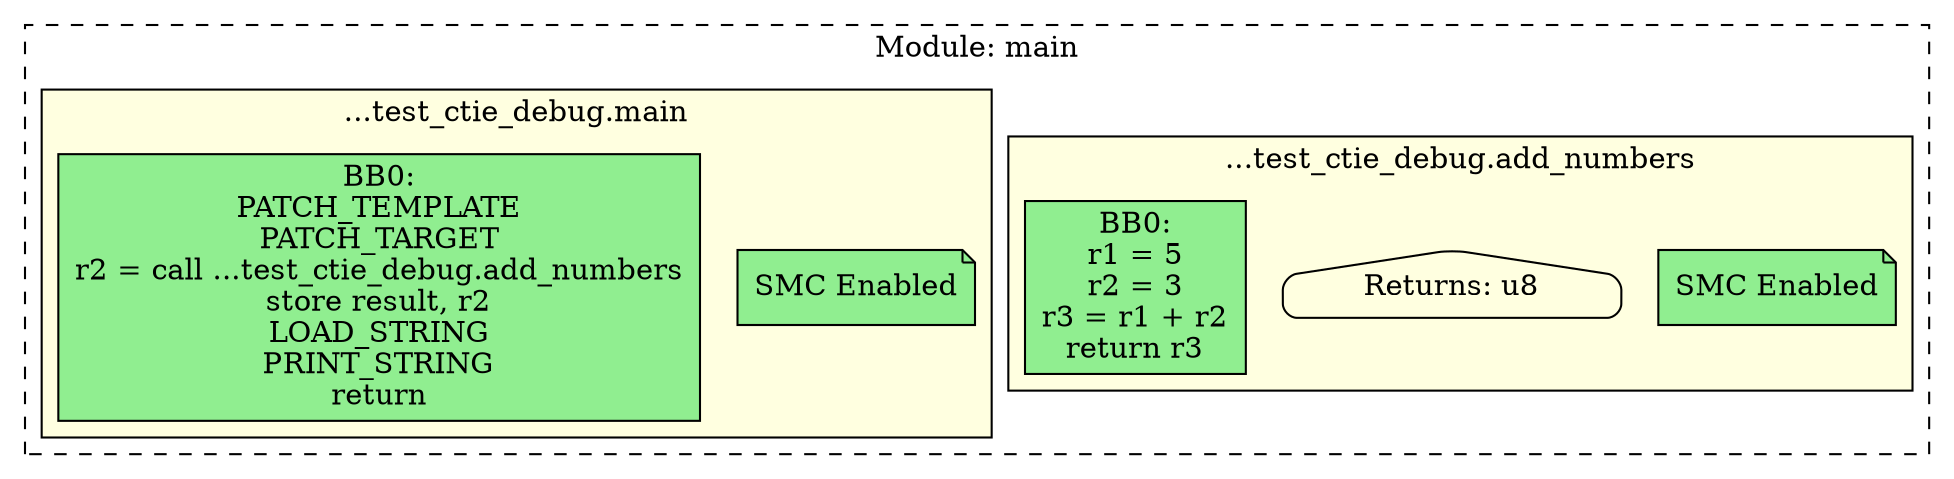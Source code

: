 digraph MinZ_MIR {
  rankdir=TB;
  node [shape=box, style=rounded];

  // Module: main
  subgraph cluster_module {
    label="Module: main";
    style=dashed;

    // Function: ...test_ctie_debug.add_numbers
    subgraph cluster_func_0 {
      label="...test_ctie_debug.add_numbers";
      style=filled;
      fillcolor=lightyellow;
      "func_0_meta" [label="SMC Enabled", shape=note, style=filled, fillcolor=lightgreen];
      "func_0_return" [label="Returns: u8", shape=house];
      "func_0_bb0" [label="BB0:\nr1 = 5\nr2 = 3\nr3 = r1 + r2\nreturn r3\n", style=filled, fillcolor=lightgreen];
    }

    // Function: ...test_ctie_debug.main
    subgraph cluster_func_1 {
      label="...test_ctie_debug.main";
      style=filled;
      fillcolor=lightyellow;
      "func_1_meta" [label="SMC Enabled", shape=note, style=filled, fillcolor=lightgreen];
      "func_1_bb0" [label="BB0:\nPATCH_TEMPLATE\nPATCH_TARGET\nr2 = call ...test_ctie_debug.add_numbers\nstore result, r2\nLOAD_STRING\nPRINT_STRING\nreturn\n", style=filled, fillcolor=lightgreen];
    }

  }
}
